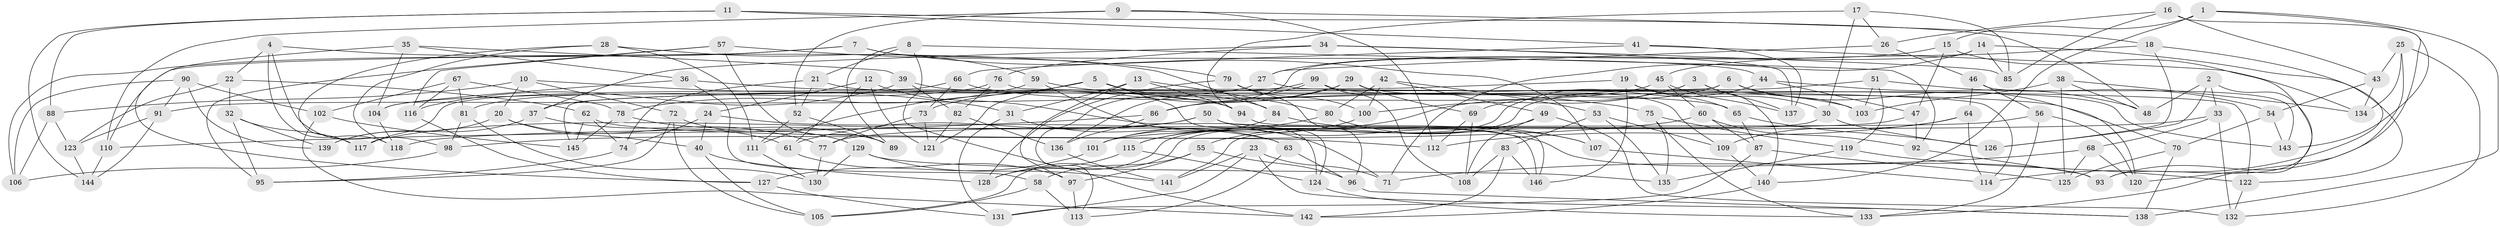 // Generated by graph-tools (version 1.1) at 2025/38/03/09/25 02:38:05]
// undirected, 146 vertices, 292 edges
graph export_dot {
graph [start="1"]
  node [color=gray90,style=filled];
  1;
  2;
  3;
  4;
  5;
  6;
  7;
  8;
  9;
  10;
  11;
  12;
  13;
  14;
  15;
  16;
  17;
  18;
  19;
  20;
  21;
  22;
  23;
  24;
  25;
  26;
  27;
  28;
  29;
  30;
  31;
  32;
  33;
  34;
  35;
  36;
  37;
  38;
  39;
  40;
  41;
  42;
  43;
  44;
  45;
  46;
  47;
  48;
  49;
  50;
  51;
  52;
  53;
  54;
  55;
  56;
  57;
  58;
  59;
  60;
  61;
  62;
  63;
  64;
  65;
  66;
  67;
  68;
  69;
  70;
  71;
  72;
  73;
  74;
  75;
  76;
  77;
  78;
  79;
  80;
  81;
  82;
  83;
  84;
  85;
  86;
  87;
  88;
  89;
  90;
  91;
  92;
  93;
  94;
  95;
  96;
  97;
  98;
  99;
  100;
  101;
  102;
  103;
  104;
  105;
  106;
  107;
  108;
  109;
  110;
  111;
  112;
  113;
  114;
  115;
  116;
  117;
  118;
  119;
  120;
  121;
  122;
  123;
  124;
  125;
  126;
  127;
  128;
  129;
  130;
  131;
  132;
  133;
  134;
  135;
  136;
  137;
  138;
  139;
  140;
  141;
  142;
  143;
  144;
  145;
  146;
  1 -- 143;
  1 -- 140;
  1 -- 15;
  1 -- 138;
  2 -- 126;
  2 -- 48;
  2 -- 33;
  2 -- 133;
  3 -- 100;
  3 -- 115;
  3 -- 137;
  3 -- 140;
  4 -- 98;
  4 -- 84;
  4 -- 22;
  4 -- 118;
  5 -- 121;
  5 -- 124;
  5 -- 84;
  5 -- 111;
  6 -- 145;
  6 -- 103;
  6 -- 69;
  6 -- 120;
  7 -- 106;
  7 -- 107;
  7 -- 44;
  7 -- 110;
  8 -- 142;
  8 -- 92;
  8 -- 89;
  8 -- 21;
  9 -- 18;
  9 -- 52;
  9 -- 110;
  9 -- 112;
  10 -- 20;
  10 -- 31;
  10 -- 88;
  10 -- 72;
  11 -- 41;
  11 -- 48;
  11 -- 88;
  11 -- 144;
  12 -- 61;
  12 -- 124;
  12 -- 121;
  12 -- 24;
  13 -- 97;
  13 -- 94;
  13 -- 31;
  13 -- 80;
  14 -- 122;
  14 -- 71;
  14 -- 85;
  14 -- 113;
  15 -- 47;
  15 -- 93;
  15 -- 27;
  16 -- 93;
  16 -- 43;
  16 -- 26;
  16 -- 85;
  17 -- 26;
  17 -- 94;
  17 -- 85;
  17 -- 30;
  18 -- 126;
  18 -- 45;
  18 -- 114;
  19 -- 30;
  19 -- 65;
  19 -- 37;
  19 -- 146;
  20 -- 40;
  20 -- 61;
  20 -- 139;
  21 -- 74;
  21 -- 65;
  21 -- 52;
  22 -- 32;
  22 -- 123;
  22 -- 62;
  23 -- 138;
  23 -- 141;
  23 -- 131;
  23 -- 71;
  24 -- 63;
  24 -- 74;
  24 -- 40;
  25 -- 120;
  25 -- 134;
  25 -- 43;
  25 -- 132;
  26 -- 46;
  26 -- 27;
  27 -- 91;
  27 -- 114;
  28 -- 117;
  28 -- 118;
  28 -- 111;
  28 -- 59;
  29 -- 109;
  29 -- 69;
  29 -- 73;
  29 -- 86;
  30 -- 141;
  30 -- 126;
  31 -- 63;
  31 -- 131;
  32 -- 95;
  32 -- 139;
  32 -- 117;
  33 -- 118;
  33 -- 68;
  33 -- 132;
  34 -- 76;
  34 -- 85;
  34 -- 37;
  34 -- 137;
  35 -- 39;
  35 -- 127;
  35 -- 104;
  35 -- 36;
  36 -- 58;
  36 -- 104;
  36 -- 94;
  37 -- 139;
  37 -- 77;
  38 -- 125;
  38 -- 48;
  38 -- 103;
  38 -- 134;
  39 -- 82;
  39 -- 116;
  39 -- 70;
  40 -- 105;
  40 -- 128;
  41 -- 134;
  41 -- 66;
  41 -- 137;
  42 -- 100;
  42 -- 53;
  42 -- 49;
  42 -- 80;
  43 -- 54;
  43 -- 134;
  44 -- 48;
  44 -- 47;
  44 -- 128;
  45 -- 60;
  45 -- 137;
  45 -- 86;
  46 -- 143;
  46 -- 56;
  46 -- 64;
  47 -- 92;
  47 -- 77;
  49 -- 108;
  49 -- 55;
  49 -- 132;
  50 -- 61;
  50 -- 93;
  50 -- 117;
  50 -- 146;
  51 -- 103;
  51 -- 54;
  51 -- 119;
  51 -- 105;
  52 -- 111;
  52 -- 89;
  53 -- 83;
  53 -- 109;
  53 -- 135;
  54 -- 70;
  54 -- 143;
  55 -- 58;
  55 -- 96;
  55 -- 97;
  56 -- 101;
  56 -- 133;
  56 -- 120;
  57 -- 95;
  57 -- 89;
  57 -- 79;
  57 -- 116;
  58 -- 105;
  58 -- 113;
  59 -- 75;
  59 -- 78;
  59 -- 71;
  60 -- 98;
  60 -- 92;
  60 -- 87;
  61 -- 97;
  62 -- 74;
  62 -- 145;
  62 -- 112;
  63 -- 96;
  63 -- 113;
  64 -- 114;
  64 -- 109;
  64 -- 112;
  65 -- 126;
  65 -- 87;
  66 -- 103;
  66 -- 73;
  66 -- 117;
  67 -- 116;
  67 -- 78;
  67 -- 81;
  67 -- 102;
  68 -- 71;
  68 -- 120;
  68 -- 125;
  69 -- 112;
  69 -- 108;
  70 -- 125;
  70 -- 138;
  72 -- 105;
  72 -- 129;
  72 -- 95;
  73 -- 121;
  73 -- 77;
  74 -- 95;
  75 -- 135;
  75 -- 133;
  75 -- 119;
  76 -- 82;
  76 -- 122;
  76 -- 81;
  77 -- 130;
  78 -- 89;
  78 -- 145;
  79 -- 96;
  79 -- 100;
  79 -- 128;
  80 -- 101;
  80 -- 107;
  81 -- 130;
  81 -- 98;
  82 -- 136;
  82 -- 121;
  83 -- 142;
  83 -- 146;
  83 -- 108;
  84 -- 107;
  84 -- 101;
  86 -- 136;
  86 -- 110;
  87 -- 131;
  87 -- 125;
  88 -- 106;
  88 -- 123;
  90 -- 102;
  90 -- 106;
  90 -- 139;
  90 -- 91;
  91 -- 144;
  91 -- 123;
  92 -- 93;
  94 -- 146;
  96 -- 138;
  97 -- 113;
  98 -- 106;
  99 -- 136;
  99 -- 143;
  99 -- 104;
  99 -- 108;
  100 -- 115;
  101 -- 127;
  102 -- 142;
  102 -- 145;
  104 -- 118;
  107 -- 114;
  109 -- 140;
  110 -- 144;
  111 -- 130;
  115 -- 128;
  115 -- 124;
  116 -- 127;
  119 -- 135;
  119 -- 122;
  122 -- 132;
  123 -- 144;
  124 -- 133;
  127 -- 131;
  129 -- 135;
  129 -- 130;
  129 -- 141;
  136 -- 141;
  140 -- 142;
}
